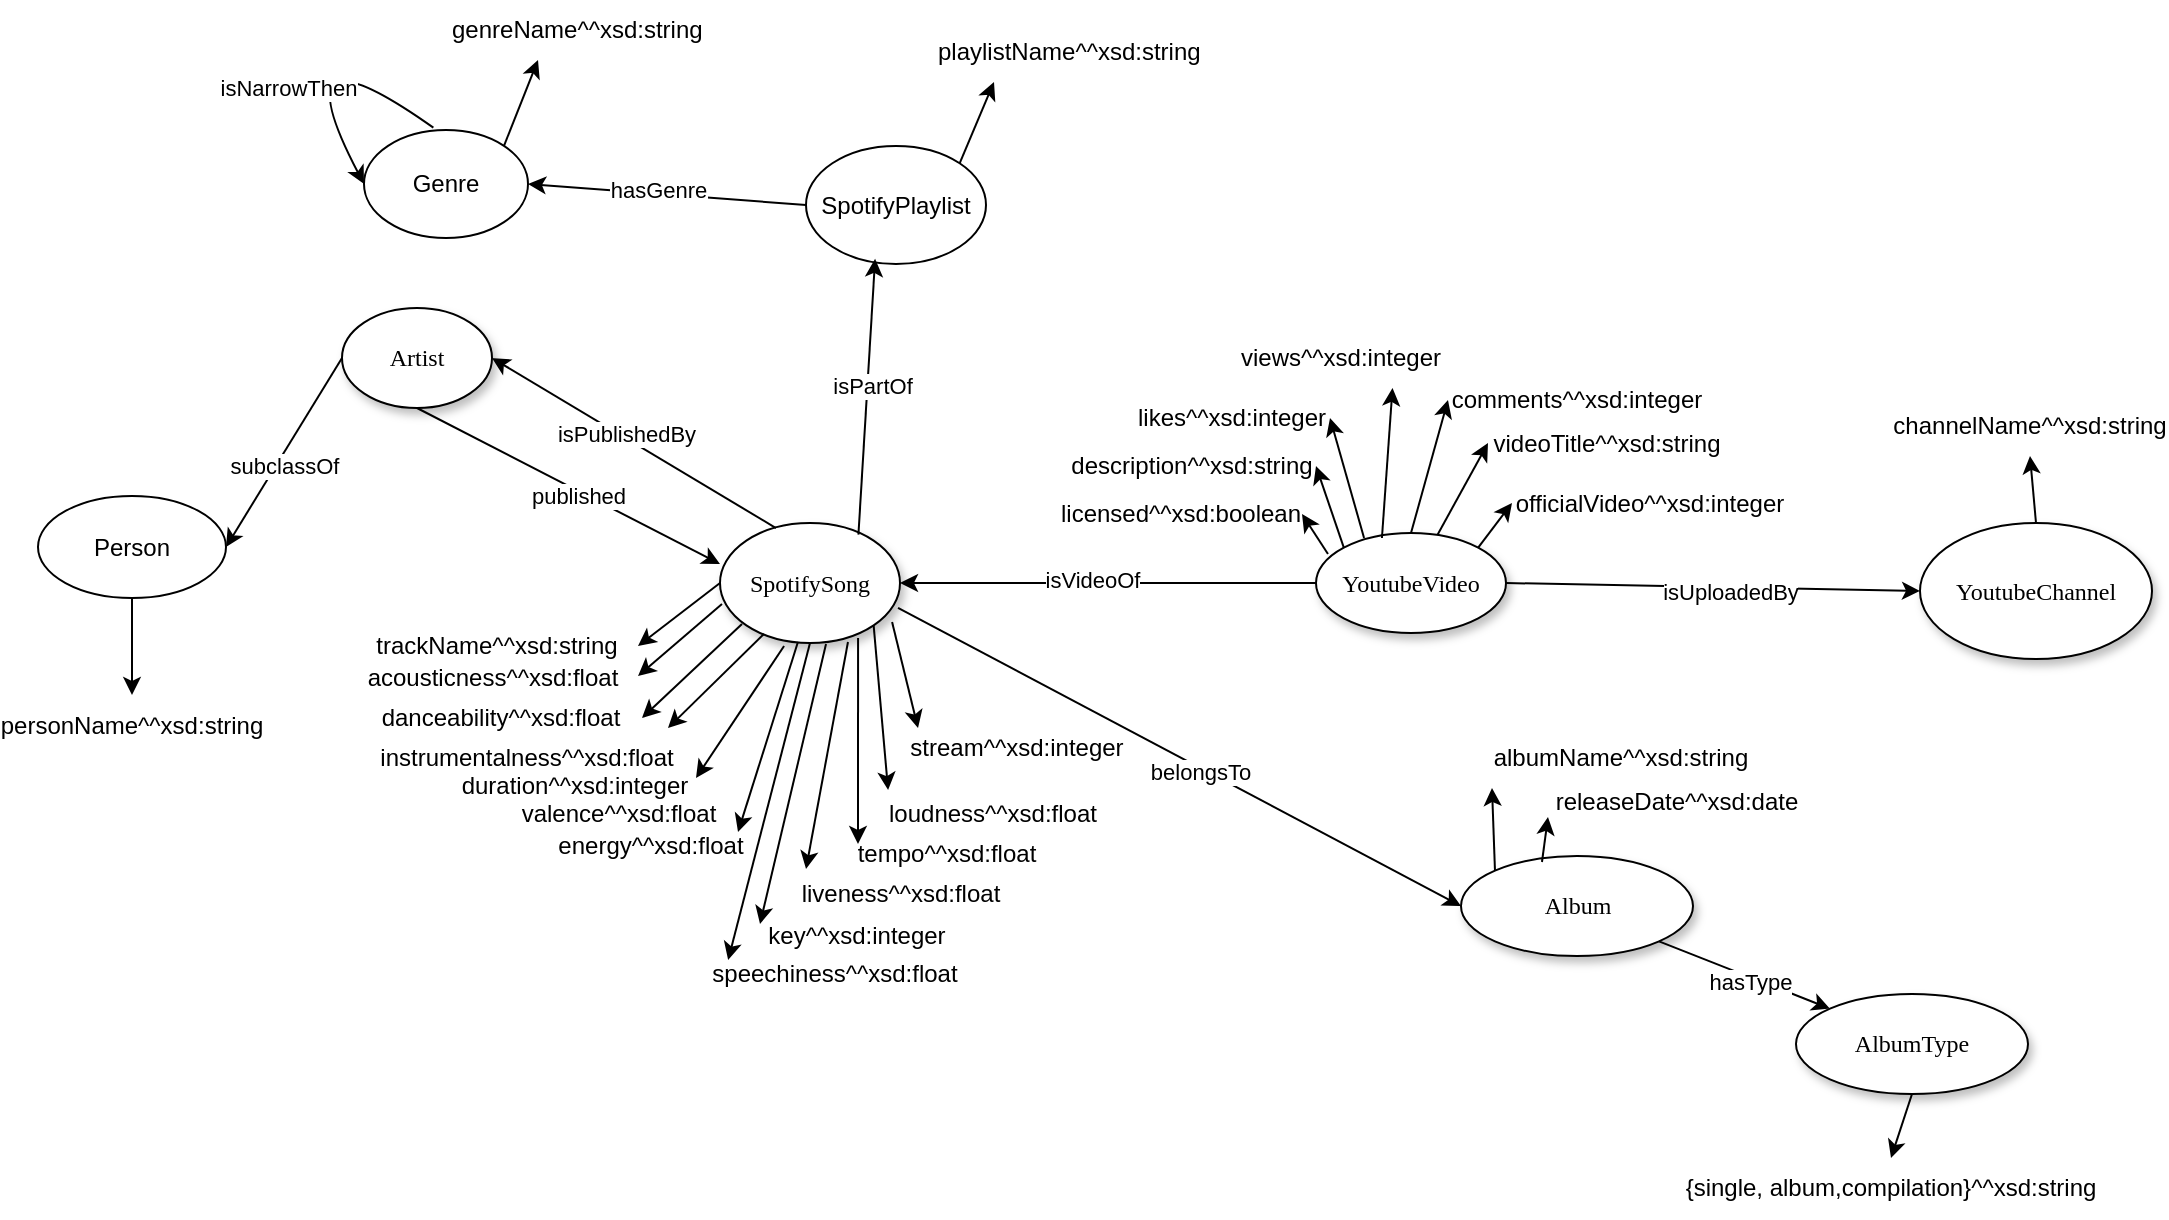 <mxfile version="22.1.0" type="device">
  <diagram name="Page-1" id="42789a77-a242-8287-6e28-9cd8cfd52e62">
    <mxGraphModel dx="547" dy="794" grid="0" gridSize="10" guides="1" tooltips="1" connect="1" arrows="1" fold="1" page="1" pageScale="1" pageWidth="1100" pageHeight="850" background="none" math="0" shadow="0">
      <root>
        <mxCell id="0" />
        <mxCell id="1" parent="0" />
        <mxCell id="1ea317790d2ca983-1" value="SpotifySong" style="ellipse;whiteSpace=wrap;html=1;rounded=0;shadow=1;comic=0;labelBackgroundColor=none;strokeWidth=1;fontFamily=Verdana;fontSize=12;align=center;" parent="1" vertex="1">
          <mxGeometry x="370" y="272.5" width="90" height="60" as="geometry" />
        </mxCell>
        <mxCell id="1ea317790d2ca983-2" value="&lt;span&gt;Album&lt;br&gt;&lt;/span&gt;" style="ellipse;whiteSpace=wrap;html=1;rounded=0;shadow=1;comic=0;labelBackgroundColor=none;strokeWidth=1;fontFamily=Verdana;fontSize=12;align=center;" parent="1" vertex="1">
          <mxGeometry x="740.5" y="439" width="116" height="50" as="geometry" />
        </mxCell>
        <mxCell id="1ea317790d2ca983-3" value="&lt;span&gt;Artist&lt;/span&gt;" style="ellipse;whiteSpace=wrap;html=1;rounded=0;shadow=1;comic=0;labelBackgroundColor=none;strokeWidth=1;fontFamily=Verdana;fontSize=12;align=center;" parent="1" vertex="1">
          <mxGeometry x="181" y="165" width="75" height="50" as="geometry" />
        </mxCell>
        <mxCell id="1ea317790d2ca983-9" value="YoutubeVideo" style="ellipse;whiteSpace=wrap;html=1;rounded=0;shadow=1;comic=0;labelBackgroundColor=none;strokeWidth=1;fontFamily=Verdana;fontSize=12;align=center;" parent="1" vertex="1">
          <mxGeometry x="668" y="277.5" width="95" height="50" as="geometry" />
        </mxCell>
        <mxCell id="1ea317790d2ca983-10" value="YoutubeChannel" style="ellipse;whiteSpace=wrap;html=1;rounded=0;shadow=1;comic=0;labelBackgroundColor=none;strokeWidth=1;fontFamily=Verdana;fontSize=12;align=center;" parent="1" vertex="1">
          <mxGeometry x="970" y="272.5" width="116" height="68" as="geometry" />
        </mxCell>
        <mxCell id="-lhkFG2HZT-Equ-z4yoy-32" value="channelName^^xsd:string" style="text;html=1;strokeColor=none;fillColor=none;align=center;verticalAlign=middle;whiteSpace=wrap;rounded=0;" parent="1" vertex="1">
          <mxGeometry x="995" y="209" width="60" height="30" as="geometry" />
        </mxCell>
        <mxCell id="S50ukumy_6wNUcAdJBcb-45" style="rounded=0;orthogonalLoop=1;jettySize=auto;html=1;exitX=1;exitY=0;exitDx=0;exitDy=0;entryX=0.75;entryY=1;entryDx=0;entryDy=0;" edge="1" parent="1" source="fviccIfsdbxI5g3kTzcu-1" target="fviccIfsdbxI5g3kTzcu-7">
          <mxGeometry relative="1" as="geometry" />
        </mxCell>
        <mxCell id="fviccIfsdbxI5g3kTzcu-1" value="Genre" style="ellipse;whiteSpace=wrap;html=1;" parent="1" vertex="1">
          <mxGeometry x="192" y="76" width="82" height="54" as="geometry" />
        </mxCell>
        <mxCell id="fviccIfsdbxI5g3kTzcu-4" value="Person" style="ellipse;whiteSpace=wrap;html=1;" parent="1" vertex="1">
          <mxGeometry x="29" y="259" width="94" height="51" as="geometry" />
        </mxCell>
        <mxCell id="fviccIfsdbxI5g3kTzcu-5" value="" style="endArrow=classic;html=1;rounded=0;exitX=0;exitY=0.5;exitDx=0;exitDy=0;entryX=1;entryY=0.5;entryDx=0;entryDy=0;" parent="1" source="1ea317790d2ca983-3" target="fviccIfsdbxI5g3kTzcu-4" edge="1">
          <mxGeometry width="50" height="50" relative="1" as="geometry">
            <mxPoint x="196.162" y="185.704" as="sourcePoint" />
            <mxPoint x="578" y="328.5" as="targetPoint" />
          </mxGeometry>
        </mxCell>
        <mxCell id="fviccIfsdbxI5g3kTzcu-6" value="subclassOf" style="edgeLabel;html=1;align=center;verticalAlign=middle;resizable=0;points=[];" parent="fviccIfsdbxI5g3kTzcu-5" vertex="1" connectable="0">
          <mxGeometry x="0.1" y="3" relative="1" as="geometry">
            <mxPoint as="offset" />
          </mxGeometry>
        </mxCell>
        <mxCell id="fviccIfsdbxI5g3kTzcu-7" value="genreName^^xsd:string" style="text;html=1;strokeColor=none;fillColor=none;align=left;verticalAlign=middle;whiteSpace=wrap;rounded=0;" parent="1" vertex="1">
          <mxGeometry x="234" y="11" width="60" height="30" as="geometry" />
        </mxCell>
        <mxCell id="fviccIfsdbxI5g3kTzcu-9" value="personName^^xsd:string" style="text;html=1;strokeColor=none;fillColor=none;align=center;verticalAlign=middle;whiteSpace=wrap;rounded=0;" parent="1" vertex="1">
          <mxGeometry x="46" y="358.5" width="60" height="30" as="geometry" />
        </mxCell>
        <mxCell id="S50ukumy_6wNUcAdJBcb-42" style="rounded=0;orthogonalLoop=1;jettySize=auto;html=1;exitX=1;exitY=0;exitDx=0;exitDy=0;entryX=0.5;entryY=1;entryDx=0;entryDy=0;" edge="1" parent="1" source="fviccIfsdbxI5g3kTzcu-11" target="S50ukumy_6wNUcAdJBcb-41">
          <mxGeometry relative="1" as="geometry" />
        </mxCell>
        <mxCell id="fviccIfsdbxI5g3kTzcu-11" value="SpotifyPlaylist" style="ellipse;whiteSpace=wrap;html=1;" parent="1" vertex="1">
          <mxGeometry x="413" y="84" width="90" height="59" as="geometry" />
        </mxCell>
        <mxCell id="fviccIfsdbxI5g3kTzcu-14" value="" style="endArrow=classic;html=1;rounded=0;exitX=0.769;exitY=0.097;exitDx=0;exitDy=0;exitPerimeter=0;entryX=0.384;entryY=0.956;entryDx=0;entryDy=0;entryPerimeter=0;" parent="1" source="1ea317790d2ca983-1" target="fviccIfsdbxI5g3kTzcu-11" edge="1">
          <mxGeometry width="50" height="50" relative="1" as="geometry">
            <mxPoint x="524" y="288" as="sourcePoint" />
            <mxPoint x="574" y="238" as="targetPoint" />
          </mxGeometry>
        </mxCell>
        <mxCell id="fviccIfsdbxI5g3kTzcu-15" value="isPartOf" style="edgeLabel;html=1;align=center;verticalAlign=middle;resizable=0;points=[];" parent="fviccIfsdbxI5g3kTzcu-14" vertex="1" connectable="0">
          <mxGeometry x="0.076" y="-2" relative="1" as="geometry">
            <mxPoint as="offset" />
          </mxGeometry>
        </mxCell>
        <mxCell id="fviccIfsdbxI5g3kTzcu-20" value="" style="curved=1;endArrow=classic;html=1;rounded=0;exitX=0.423;exitY=-0.022;exitDx=0;exitDy=0;exitPerimeter=0;entryX=0;entryY=0.5;entryDx=0;entryDy=0;" parent="1" source="fviccIfsdbxI5g3kTzcu-1" target="fviccIfsdbxI5g3kTzcu-1" edge="1">
          <mxGeometry width="50" height="50" relative="1" as="geometry">
            <mxPoint x="524" y="272" as="sourcePoint" />
            <mxPoint x="574" y="222" as="targetPoint" />
            <Array as="points">
              <mxPoint x="148" y="19" />
            </Array>
          </mxGeometry>
        </mxCell>
        <mxCell id="fviccIfsdbxI5g3kTzcu-21" value="isNarrowThen" style="edgeLabel;html=1;align=center;verticalAlign=middle;resizable=0;points=[];" parent="fviccIfsdbxI5g3kTzcu-20" vertex="1" connectable="0">
          <mxGeometry x="-0.577" y="5" relative="1" as="geometry">
            <mxPoint x="-37" y="-1" as="offset" />
          </mxGeometry>
        </mxCell>
        <mxCell id="S50ukumy_6wNUcAdJBcb-2" value="" style="endArrow=classic;html=1;rounded=0;entryX=0.5;entryY=1;entryDx=0;entryDy=0;exitX=0.5;exitY=0;exitDx=0;exitDy=0;" edge="1" parent="1" source="1ea317790d2ca983-10" target="-lhkFG2HZT-Equ-z4yoy-32">
          <mxGeometry width="50" height="50" relative="1" as="geometry">
            <mxPoint x="893" y="325" as="sourcePoint" />
            <mxPoint x="943" y="275" as="targetPoint" />
          </mxGeometry>
        </mxCell>
        <mxCell id="S50ukumy_6wNUcAdJBcb-4" value="comments^^xsd:integer" style="text;html=1;strokeColor=none;fillColor=none;align=center;verticalAlign=middle;whiteSpace=wrap;rounded=0;" vertex="1" parent="1">
          <mxGeometry x="734" y="196" width="129" height="30" as="geometry" />
        </mxCell>
        <mxCell id="S50ukumy_6wNUcAdJBcb-5" value="description^^xsd:string" style="text;html=1;strokeColor=none;fillColor=none;align=center;verticalAlign=middle;whiteSpace=wrap;rounded=0;" vertex="1" parent="1">
          <mxGeometry x="544" y="229" width="124" height="30" as="geometry" />
        </mxCell>
        <mxCell id="S50ukumy_6wNUcAdJBcb-6" value="licensed^^xsd:boolean" style="text;html=1;strokeColor=none;fillColor=none;align=center;verticalAlign=middle;whiteSpace=wrap;rounded=0;" vertex="1" parent="1">
          <mxGeometry x="540" y="253" width="121" height="30" as="geometry" />
        </mxCell>
        <mxCell id="S50ukumy_6wNUcAdJBcb-7" value="likes^^xsd:integer" style="text;html=1;strokeColor=none;fillColor=none;align=center;verticalAlign=middle;whiteSpace=wrap;rounded=0;" vertex="1" parent="1">
          <mxGeometry x="577" y="205" width="98" height="30" as="geometry" />
        </mxCell>
        <mxCell id="S50ukumy_6wNUcAdJBcb-17" value="" style="rounded=0;orthogonalLoop=1;jettySize=auto;html=1;entryX=0;entryY=0.5;entryDx=0;entryDy=0;" edge="1" parent="1" source="1ea317790d2ca983-9" target="S50ukumy_6wNUcAdJBcb-10">
          <mxGeometry relative="1" as="geometry" />
        </mxCell>
        <mxCell id="S50ukumy_6wNUcAdJBcb-8" value="officialVideo^^xsd:integer" style="text;html=1;strokeColor=none;fillColor=none;align=center;verticalAlign=middle;whiteSpace=wrap;rounded=0;" vertex="1" parent="1">
          <mxGeometry x="766" y="247.5" width="138" height="30" as="geometry" />
        </mxCell>
        <mxCell id="S50ukumy_6wNUcAdJBcb-9" value="views^^xsd:integer" style="text;html=1;strokeColor=none;fillColor=none;align=center;verticalAlign=middle;whiteSpace=wrap;rounded=0;" vertex="1" parent="1">
          <mxGeometry x="629" y="175" width="103" height="30" as="geometry" />
        </mxCell>
        <mxCell id="S50ukumy_6wNUcAdJBcb-10" value="videoTitle^^xsd:string" style="text;html=1;strokeColor=none;fillColor=none;align=center;verticalAlign=middle;whiteSpace=wrap;rounded=0;" vertex="1" parent="1">
          <mxGeometry x="754" y="217.5" width="119" height="30" as="geometry" />
        </mxCell>
        <mxCell id="S50ukumy_6wNUcAdJBcb-11" value="" style="endArrow=classic;html=1;rounded=0;exitX=0.063;exitY=0.21;exitDx=0;exitDy=0;exitPerimeter=0;entryX=1;entryY=0.5;entryDx=0;entryDy=0;" edge="1" parent="1" source="1ea317790d2ca983-9" target="S50ukumy_6wNUcAdJBcb-6">
          <mxGeometry width="50" height="50" relative="1" as="geometry">
            <mxPoint x="604" y="407" as="sourcePoint" />
            <mxPoint x="628" y="283" as="targetPoint" />
          </mxGeometry>
        </mxCell>
        <mxCell id="S50ukumy_6wNUcAdJBcb-12" value="" style="endArrow=classic;html=1;rounded=0;exitX=0;exitY=0;exitDx=0;exitDy=0;entryX=1;entryY=0.5;entryDx=0;entryDy=0;" edge="1" parent="1" source="1ea317790d2ca983-9" target="S50ukumy_6wNUcAdJBcb-5">
          <mxGeometry width="50" height="50" relative="1" as="geometry">
            <mxPoint x="684" y="298" as="sourcePoint" />
            <mxPoint x="678" y="239" as="targetPoint" />
          </mxGeometry>
        </mxCell>
        <mxCell id="S50ukumy_6wNUcAdJBcb-13" value="" style="endArrow=classic;html=1;rounded=0;exitX=0.253;exitY=0.05;exitDx=0;exitDy=0;entryX=1;entryY=0.5;entryDx=0;entryDy=0;exitPerimeter=0;" edge="1" parent="1" source="1ea317790d2ca983-9" target="S50ukumy_6wNUcAdJBcb-7">
          <mxGeometry width="50" height="50" relative="1" as="geometry">
            <mxPoint x="699" y="288" as="sourcePoint" />
            <mxPoint x="674" y="258" as="targetPoint" />
          </mxGeometry>
        </mxCell>
        <mxCell id="S50ukumy_6wNUcAdJBcb-14" value="" style="endArrow=classic;html=1;rounded=0;entryX=0.75;entryY=1;entryDx=0;entryDy=0;exitX=0.347;exitY=0.05;exitDx=0;exitDy=0;exitPerimeter=0;" edge="1" parent="1" source="1ea317790d2ca983-9" target="S50ukumy_6wNUcAdJBcb-9">
          <mxGeometry width="50" height="50" relative="1" as="geometry">
            <mxPoint x="704" y="276" as="sourcePoint" />
            <mxPoint x="673.5" y="210" as="targetPoint" />
          </mxGeometry>
        </mxCell>
        <mxCell id="S50ukumy_6wNUcAdJBcb-16" value="" style="endArrow=classic;html=1;rounded=0;entryX=0;entryY=0.5;entryDx=0;entryDy=0;exitX=1;exitY=0;exitDx=0;exitDy=0;" edge="1" parent="1" source="1ea317790d2ca983-9" target="S50ukumy_6wNUcAdJBcb-8">
          <mxGeometry width="50" height="50" relative="1" as="geometry">
            <mxPoint x="711" y="290" as="sourcePoint" />
            <mxPoint x="698" y="219" as="targetPoint" />
          </mxGeometry>
        </mxCell>
        <mxCell id="S50ukumy_6wNUcAdJBcb-18" value="" style="endArrow=classic;html=1;rounded=0;entryX=0;entryY=0.5;entryDx=0;entryDy=0;exitX=0.5;exitY=0;exitDx=0;exitDy=0;" edge="1" parent="1" source="1ea317790d2ca983-9" target="S50ukumy_6wNUcAdJBcb-4">
          <mxGeometry width="50" height="50" relative="1" as="geometry">
            <mxPoint x="711" y="290" as="sourcePoint" />
            <mxPoint x="698" y="219" as="targetPoint" />
          </mxGeometry>
        </mxCell>
        <mxCell id="S50ukumy_6wNUcAdJBcb-19" value="" style="endArrow=classic;html=1;rounded=0;exitX=1;exitY=0.5;exitDx=0;exitDy=0;entryX=0;entryY=0.5;entryDx=0;entryDy=0;" edge="1" parent="1" source="1ea317790d2ca983-9" target="1ea317790d2ca983-10">
          <mxGeometry width="50" height="50" relative="1" as="geometry">
            <mxPoint x="449" y="288" as="sourcePoint" />
            <mxPoint x="791" y="329" as="targetPoint" />
          </mxGeometry>
        </mxCell>
        <mxCell id="S50ukumy_6wNUcAdJBcb-20" value="isUploadedBy" style="edgeLabel;html=1;align=center;verticalAlign=middle;resizable=0;points=[];" vertex="1" connectable="0" parent="S50ukumy_6wNUcAdJBcb-19">
          <mxGeometry x="0.076" y="-2" relative="1" as="geometry">
            <mxPoint as="offset" />
          </mxGeometry>
        </mxCell>
        <mxCell id="S50ukumy_6wNUcAdJBcb-21" value="" style="endArrow=classic;html=1;rounded=0;exitX=0;exitY=0.5;exitDx=0;exitDy=0;entryX=1;entryY=0.5;entryDx=0;entryDy=0;" edge="1" parent="1" source="1ea317790d2ca983-9" target="1ea317790d2ca983-1">
          <mxGeometry width="50" height="50" relative="1" as="geometry">
            <mxPoint x="773" y="313" as="sourcePoint" />
            <mxPoint x="612" y="311" as="targetPoint" />
          </mxGeometry>
        </mxCell>
        <mxCell id="S50ukumy_6wNUcAdJBcb-22" value="isVideoOf" style="edgeLabel;html=1;align=center;verticalAlign=middle;resizable=0;points=[];" vertex="1" connectable="0" parent="S50ukumy_6wNUcAdJBcb-21">
          <mxGeometry x="0.076" y="-2" relative="1" as="geometry">
            <mxPoint as="offset" />
          </mxGeometry>
        </mxCell>
        <mxCell id="S50ukumy_6wNUcAdJBcb-23" value="" style="endArrow=classic;html=1;rounded=0;exitX=0.989;exitY=0.708;exitDx=0;exitDy=0;entryX=0;entryY=0.5;entryDx=0;entryDy=0;exitPerimeter=0;" edge="1" parent="1" source="1ea317790d2ca983-1" target="1ea317790d2ca983-2">
          <mxGeometry width="50" height="50" relative="1" as="geometry">
            <mxPoint x="678" y="313" as="sourcePoint" />
            <mxPoint x="470" y="313" as="targetPoint" />
          </mxGeometry>
        </mxCell>
        <mxCell id="S50ukumy_6wNUcAdJBcb-24" value="belongsTo" style="edgeLabel;html=1;align=center;verticalAlign=middle;resizable=0;points=[];" vertex="1" connectable="0" parent="S50ukumy_6wNUcAdJBcb-23">
          <mxGeometry x="0.076" y="-2" relative="1" as="geometry">
            <mxPoint as="offset" />
          </mxGeometry>
        </mxCell>
        <mxCell id="S50ukumy_6wNUcAdJBcb-25" value="albumName^^xsd:string" style="text;html=1;strokeColor=none;fillColor=none;align=center;verticalAlign=middle;whiteSpace=wrap;rounded=0;" vertex="1" parent="1">
          <mxGeometry x="756" y="375" width="129" height="30" as="geometry" />
        </mxCell>
        <mxCell id="S50ukumy_6wNUcAdJBcb-26" value="releaseDate^^xsd:date" style="text;html=1;strokeColor=none;fillColor=none;align=center;verticalAlign=middle;whiteSpace=wrap;rounded=0;" vertex="1" parent="1">
          <mxGeometry x="784" y="397" width="129" height="30" as="geometry" />
        </mxCell>
        <mxCell id="S50ukumy_6wNUcAdJBcb-27" value="" style="endArrow=classic;html=1;rounded=0;entryX=0;entryY=1;entryDx=0;entryDy=0;exitX=0;exitY=0;exitDx=0;exitDy=0;" edge="1" parent="1" source="1ea317790d2ca983-2" target="S50ukumy_6wNUcAdJBcb-25">
          <mxGeometry width="50" height="50" relative="1" as="geometry">
            <mxPoint x="759" y="295" as="sourcePoint" />
            <mxPoint x="776" y="273" as="targetPoint" />
          </mxGeometry>
        </mxCell>
        <mxCell id="S50ukumy_6wNUcAdJBcb-28" value="" style="endArrow=classic;html=1;rounded=0;entryX=0;entryY=0.75;entryDx=0;entryDy=0;exitX=0.349;exitY=0.06;exitDx=0;exitDy=0;exitPerimeter=0;" edge="1" parent="1" source="1ea317790d2ca983-2" target="S50ukumy_6wNUcAdJBcb-26">
          <mxGeometry width="50" height="50" relative="1" as="geometry">
            <mxPoint x="767" y="456" as="sourcePoint" />
            <mxPoint x="766" y="415" as="targetPoint" />
          </mxGeometry>
        </mxCell>
        <mxCell id="S50ukumy_6wNUcAdJBcb-29" value="&lt;span&gt;AlbumType&lt;br&gt;&lt;/span&gt;" style="ellipse;whiteSpace=wrap;html=1;rounded=0;shadow=1;comic=0;labelBackgroundColor=none;strokeWidth=1;fontFamily=Verdana;fontSize=12;align=center;" vertex="1" parent="1">
          <mxGeometry x="908" y="508" width="116" height="50" as="geometry" />
        </mxCell>
        <mxCell id="S50ukumy_6wNUcAdJBcb-31" value="" style="endArrow=classic;html=1;rounded=0;exitX=1;exitY=1;exitDx=0;exitDy=0;entryX=0;entryY=0;entryDx=0;entryDy=0;" edge="1" parent="1" source="1ea317790d2ca983-2" target="S50ukumy_6wNUcAdJBcb-29">
          <mxGeometry width="50" height="50" relative="1" as="geometry">
            <mxPoint x="469" y="325" as="sourcePoint" />
            <mxPoint x="751" y="474" as="targetPoint" />
          </mxGeometry>
        </mxCell>
        <mxCell id="S50ukumy_6wNUcAdJBcb-32" value="hasType" style="edgeLabel;html=1;align=center;verticalAlign=middle;resizable=0;points=[];" vertex="1" connectable="0" parent="S50ukumy_6wNUcAdJBcb-31">
          <mxGeometry x="0.076" y="-2" relative="1" as="geometry">
            <mxPoint as="offset" />
          </mxGeometry>
        </mxCell>
        <mxCell id="S50ukumy_6wNUcAdJBcb-33" value="{single, album,compilation}^^xsd:string" style="text;html=1;strokeColor=none;fillColor=none;align=center;verticalAlign=middle;whiteSpace=wrap;rounded=0;" vertex="1" parent="1">
          <mxGeometry x="846" y="590" width="219" height="30" as="geometry" />
        </mxCell>
        <mxCell id="S50ukumy_6wNUcAdJBcb-34" value="" style="endArrow=classic;html=1;rounded=0;entryX=0.5;entryY=0;entryDx=0;entryDy=0;exitX=0.5;exitY=1;exitDx=0;exitDy=0;" edge="1" parent="1" source="S50ukumy_6wNUcAdJBcb-29" target="S50ukumy_6wNUcAdJBcb-33">
          <mxGeometry width="50" height="50" relative="1" as="geometry">
            <mxPoint x="767" y="456" as="sourcePoint" />
            <mxPoint x="766" y="415" as="targetPoint" />
          </mxGeometry>
        </mxCell>
        <mxCell id="S50ukumy_6wNUcAdJBcb-35" value="" style="endArrow=classic;html=1;rounded=0;exitX=0.5;exitY=1;exitDx=0;exitDy=0;entryX=0.5;entryY=0;entryDx=0;entryDy=0;" edge="1" parent="1" source="fviccIfsdbxI5g3kTzcu-4" target="fviccIfsdbxI5g3kTzcu-9">
          <mxGeometry width="50" height="50" relative="1" as="geometry">
            <mxPoint x="281" y="229" as="sourcePoint" />
            <mxPoint x="249" y="174" as="targetPoint" />
          </mxGeometry>
        </mxCell>
        <mxCell id="S50ukumy_6wNUcAdJBcb-37" value="" style="endArrow=classic;html=1;rounded=0;entryX=1;entryY=0.5;entryDx=0;entryDy=0;exitX=0.311;exitY=0.042;exitDx=0;exitDy=0;exitPerimeter=0;" edge="1" parent="1" source="1ea317790d2ca983-1" target="1ea317790d2ca983-3">
          <mxGeometry width="50" height="50" relative="1" as="geometry">
            <mxPoint x="387" y="275" as="sourcePoint" />
            <mxPoint x="365" y="125" as="targetPoint" />
          </mxGeometry>
        </mxCell>
        <mxCell id="S50ukumy_6wNUcAdJBcb-38" value="isPublishedBy" style="edgeLabel;html=1;align=center;verticalAlign=middle;resizable=0;points=[];" vertex="1" connectable="0" parent="S50ukumy_6wNUcAdJBcb-37">
          <mxGeometry x="0.076" y="-2" relative="1" as="geometry">
            <mxPoint as="offset" />
          </mxGeometry>
        </mxCell>
        <mxCell id="S50ukumy_6wNUcAdJBcb-39" value="" style="endArrow=classic;html=1;rounded=0;exitX=0.5;exitY=1;exitDx=0;exitDy=0;entryX=0;entryY=0.342;entryDx=0;entryDy=0;entryPerimeter=0;" edge="1" parent="1" source="1ea317790d2ca983-3" target="1ea317790d2ca983-1">
          <mxGeometry width="50" height="50" relative="1" as="geometry">
            <mxPoint x="350" y="320" as="sourcePoint" />
            <mxPoint x="219" y="235" as="targetPoint" />
          </mxGeometry>
        </mxCell>
        <mxCell id="S50ukumy_6wNUcAdJBcb-40" value="published" style="edgeLabel;html=1;align=center;verticalAlign=middle;resizable=0;points=[];" vertex="1" connectable="0" parent="S50ukumy_6wNUcAdJBcb-39">
          <mxGeometry x="0.076" y="-2" relative="1" as="geometry">
            <mxPoint as="offset" />
          </mxGeometry>
        </mxCell>
        <mxCell id="S50ukumy_6wNUcAdJBcb-41" value="playlistName^^xsd:string" style="text;html=1;strokeColor=none;fillColor=none;align=left;verticalAlign=middle;whiteSpace=wrap;rounded=0;" vertex="1" parent="1">
          <mxGeometry x="477" y="22" width="60" height="30" as="geometry" />
        </mxCell>
        <mxCell id="S50ukumy_6wNUcAdJBcb-43" value="" style="endArrow=classic;html=1;rounded=0;exitX=0;exitY=0.5;exitDx=0;exitDy=0;entryX=1;entryY=0.5;entryDx=0;entryDy=0;" edge="1" parent="1" source="fviccIfsdbxI5g3kTzcu-11" target="fviccIfsdbxI5g3kTzcu-1">
          <mxGeometry width="50" height="50" relative="1" as="geometry">
            <mxPoint x="449" y="288" as="sourcePoint" />
            <mxPoint x="458" y="150" as="targetPoint" />
          </mxGeometry>
        </mxCell>
        <mxCell id="S50ukumy_6wNUcAdJBcb-44" value="hasGenre" style="edgeLabel;html=1;align=center;verticalAlign=middle;resizable=0;points=[];" vertex="1" connectable="0" parent="S50ukumy_6wNUcAdJBcb-43">
          <mxGeometry x="0.076" y="-2" relative="1" as="geometry">
            <mxPoint as="offset" />
          </mxGeometry>
        </mxCell>
        <mxCell id="S50ukumy_6wNUcAdJBcb-46" value="acousticness^^xsd:float" style="text;html=1;strokeColor=none;fillColor=none;align=center;verticalAlign=middle;whiteSpace=wrap;rounded=0;" vertex="1" parent="1">
          <mxGeometry x="186" y="335" width="141" height="30" as="geometry" />
        </mxCell>
        <mxCell id="S50ukumy_6wNUcAdJBcb-47" value="danceability^^xsd:float" style="text;html=1;strokeColor=none;fillColor=none;align=center;verticalAlign=middle;whiteSpace=wrap;rounded=0;" vertex="1" parent="1">
          <mxGeometry x="190" y="355" width="141" height="30" as="geometry" />
        </mxCell>
        <mxCell id="S50ukumy_6wNUcAdJBcb-48" value="duration^^xsd:integer" style="text;html=1;strokeColor=none;fillColor=none;align=center;verticalAlign=middle;whiteSpace=wrap;rounded=0;" vertex="1" parent="1">
          <mxGeometry x="227" y="388.5" width="141" height="30" as="geometry" />
        </mxCell>
        <mxCell id="S50ukumy_6wNUcAdJBcb-49" value="energy^^xsd:float" style="text;html=1;strokeColor=none;fillColor=none;align=center;verticalAlign=middle;whiteSpace=wrap;rounded=0;" vertex="1" parent="1">
          <mxGeometry x="265" y="418.5" width="141" height="30" as="geometry" />
        </mxCell>
        <mxCell id="S50ukumy_6wNUcAdJBcb-50" value="instrumentalness^^xsd:float" style="text;html=1;strokeColor=none;fillColor=none;align=center;verticalAlign=middle;whiteSpace=wrap;rounded=0;" vertex="1" parent="1">
          <mxGeometry x="203" y="375" width="141" height="30" as="geometry" />
        </mxCell>
        <mxCell id="S50ukumy_6wNUcAdJBcb-51" value="key^^xsd:integer" style="text;html=1;strokeColor=none;fillColor=none;align=center;verticalAlign=middle;whiteSpace=wrap;rounded=0;" vertex="1" parent="1">
          <mxGeometry x="368" y="464" width="141" height="30" as="geometry" />
        </mxCell>
        <mxCell id="S50ukumy_6wNUcAdJBcb-52" value="liveness^^xsd:float" style="text;html=1;strokeColor=none;fillColor=none;align=center;verticalAlign=middle;whiteSpace=wrap;rounded=0;" vertex="1" parent="1">
          <mxGeometry x="390" y="443" width="141" height="30" as="geometry" />
        </mxCell>
        <mxCell id="S50ukumy_6wNUcAdJBcb-53" value="loudness^^xsd:float" style="text;html=1;strokeColor=none;fillColor=none;align=center;verticalAlign=middle;whiteSpace=wrap;rounded=0;" vertex="1" parent="1">
          <mxGeometry x="436" y="403" width="141" height="30" as="geometry" />
        </mxCell>
        <mxCell id="S50ukumy_6wNUcAdJBcb-54" value="speechiness^^xsd:float" style="text;html=1;strokeColor=none;fillColor=none;align=center;verticalAlign=middle;whiteSpace=wrap;rounded=0;" vertex="1" parent="1">
          <mxGeometry x="357" y="483" width="141" height="30" as="geometry" />
        </mxCell>
        <mxCell id="S50ukumy_6wNUcAdJBcb-55" value="stream^^xsd:integer" style="text;html=1;strokeColor=none;fillColor=none;align=center;verticalAlign=middle;whiteSpace=wrap;rounded=0;" vertex="1" parent="1">
          <mxGeometry x="448" y="370" width="141" height="30" as="geometry" />
        </mxCell>
        <mxCell id="S50ukumy_6wNUcAdJBcb-56" value="tempo^^xsd:float" style="text;html=1;strokeColor=none;fillColor=none;align=center;verticalAlign=middle;whiteSpace=wrap;rounded=0;" vertex="1" parent="1">
          <mxGeometry x="413" y="423" width="141" height="30" as="geometry" />
        </mxCell>
        <mxCell id="S50ukumy_6wNUcAdJBcb-57" value="valence^^xsd:float" style="text;html=1;strokeColor=none;fillColor=none;align=center;verticalAlign=middle;whiteSpace=wrap;rounded=0;" vertex="1" parent="1">
          <mxGeometry x="249" y="403" width="141" height="30" as="geometry" />
        </mxCell>
        <mxCell id="S50ukumy_6wNUcAdJBcb-58" value="trackName^^xsd:string" style="text;html=1;strokeColor=none;fillColor=none;align=center;verticalAlign=middle;whiteSpace=wrap;rounded=0;" vertex="1" parent="1">
          <mxGeometry x="188" y="319" width="141" height="30" as="geometry" />
        </mxCell>
        <mxCell id="S50ukumy_6wNUcAdJBcb-61" style="rounded=0;orthogonalLoop=1;jettySize=auto;html=1;exitX=0;exitY=0.5;exitDx=0;exitDy=0;entryX=1;entryY=0.5;entryDx=0;entryDy=0;" edge="1" parent="1" source="1ea317790d2ca983-1" target="S50ukumy_6wNUcAdJBcb-58">
          <mxGeometry relative="1" as="geometry">
            <mxPoint x="386" y="389.5" as="sourcePoint" />
            <mxPoint x="403" y="346.5" as="targetPoint" />
          </mxGeometry>
        </mxCell>
        <mxCell id="S50ukumy_6wNUcAdJBcb-62" style="rounded=0;orthogonalLoop=1;jettySize=auto;html=1;exitX=0.011;exitY=0.675;exitDx=0;exitDy=0;entryX=1;entryY=1;entryDx=0;entryDy=0;exitPerimeter=0;" edge="1" parent="1" source="1ea317790d2ca983-1" target="S50ukumy_6wNUcAdJBcb-58">
          <mxGeometry relative="1" as="geometry">
            <mxPoint x="380" y="313" as="sourcePoint" />
            <mxPoint x="339" y="344" as="targetPoint" />
          </mxGeometry>
        </mxCell>
        <mxCell id="S50ukumy_6wNUcAdJBcb-63" style="rounded=0;orthogonalLoop=1;jettySize=auto;html=1;exitX=0.011;exitY=0.675;exitDx=0;exitDy=0;entryX=1;entryY=0.5;entryDx=0;entryDy=0;exitPerimeter=0;" edge="1" parent="1" target="S50ukumy_6wNUcAdJBcb-47">
          <mxGeometry relative="1" as="geometry">
            <mxPoint x="381" y="323" as="sourcePoint" />
            <mxPoint x="339" y="359" as="targetPoint" />
          </mxGeometry>
        </mxCell>
        <mxCell id="S50ukumy_6wNUcAdJBcb-64" style="rounded=0;orthogonalLoop=1;jettySize=auto;html=1;exitX=0.244;exitY=0.925;exitDx=0;exitDy=0;entryX=1;entryY=0;entryDx=0;entryDy=0;exitPerimeter=0;" edge="1" parent="1" source="1ea317790d2ca983-1" target="S50ukumy_6wNUcAdJBcb-50">
          <mxGeometry relative="1" as="geometry">
            <mxPoint x="391" y="333" as="sourcePoint" />
            <mxPoint x="345" y="378" as="targetPoint" />
          </mxGeometry>
        </mxCell>
        <mxCell id="S50ukumy_6wNUcAdJBcb-65" style="rounded=0;orthogonalLoop=1;jettySize=auto;html=1;exitX=0.356;exitY=1.025;exitDx=0;exitDy=0;exitPerimeter=0;" edge="1" parent="1" source="1ea317790d2ca983-1">
          <mxGeometry relative="1" as="geometry">
            <mxPoint x="402" y="338" as="sourcePoint" />
            <mxPoint x="358" y="400" as="targetPoint" />
          </mxGeometry>
        </mxCell>
        <mxCell id="S50ukumy_6wNUcAdJBcb-66" style="rounded=0;orthogonalLoop=1;jettySize=auto;html=1;exitX=0.433;exitY=0.992;exitDx=0;exitDy=0;exitPerimeter=0;entryX=0.922;entryY=0.8;entryDx=0;entryDy=0;entryPerimeter=0;" edge="1" parent="1" source="1ea317790d2ca983-1" target="S50ukumy_6wNUcAdJBcb-57">
          <mxGeometry relative="1" as="geometry">
            <mxPoint x="412" y="344" as="sourcePoint" />
            <mxPoint x="368" y="410" as="targetPoint" />
          </mxGeometry>
        </mxCell>
        <mxCell id="S50ukumy_6wNUcAdJBcb-67" style="rounded=0;orthogonalLoop=1;jettySize=auto;html=1;exitX=0.5;exitY=1;exitDx=0;exitDy=0;entryX=0.121;entryY=0.267;entryDx=0;entryDy=0;entryPerimeter=0;" edge="1" parent="1" source="1ea317790d2ca983-1" target="S50ukumy_6wNUcAdJBcb-54">
          <mxGeometry relative="1" as="geometry">
            <mxPoint x="419" y="342" as="sourcePoint" />
            <mxPoint x="389" y="437" as="targetPoint" />
          </mxGeometry>
        </mxCell>
        <mxCell id="S50ukumy_6wNUcAdJBcb-68" style="rounded=0;orthogonalLoop=1;jettySize=auto;html=1;exitX=0.589;exitY=1.008;exitDx=0;exitDy=0;exitPerimeter=0;entryX=0.156;entryY=0.3;entryDx=0;entryDy=0;entryPerimeter=0;" edge="1" parent="1" source="1ea317790d2ca983-1" target="S50ukumy_6wNUcAdJBcb-51">
          <mxGeometry relative="1" as="geometry">
            <mxPoint x="425" y="343" as="sourcePoint" />
            <mxPoint x="409" y="432" as="targetPoint" />
          </mxGeometry>
        </mxCell>
        <mxCell id="S50ukumy_6wNUcAdJBcb-69" style="rounded=0;orthogonalLoop=1;jettySize=auto;html=1;exitX=0.711;exitY=0.992;exitDx=0;exitDy=0;exitPerimeter=0;entryX=0;entryY=0.75;entryDx=0;entryDy=0;" edge="1" parent="1" source="1ea317790d2ca983-1" target="S50ukumy_6wNUcAdJBcb-56">
          <mxGeometry relative="1" as="geometry">
            <mxPoint x="433" y="343" as="sourcePoint" />
            <mxPoint x="400" y="483" as="targetPoint" />
          </mxGeometry>
        </mxCell>
        <mxCell id="S50ukumy_6wNUcAdJBcb-70" style="rounded=0;orthogonalLoop=1;jettySize=auto;html=1;exitX=0.767;exitY=0.958;exitDx=0;exitDy=0;exitPerimeter=0;" edge="1" parent="1" source="1ea317790d2ca983-1">
          <mxGeometry relative="1" as="geometry">
            <mxPoint x="444" y="342" as="sourcePoint" />
            <mxPoint x="439" y="433" as="targetPoint" />
          </mxGeometry>
        </mxCell>
        <mxCell id="S50ukumy_6wNUcAdJBcb-72" style="rounded=0;orthogonalLoop=1;jettySize=auto;html=1;exitX=1;exitY=1;exitDx=0;exitDy=0;entryX=0.128;entryY=0.1;entryDx=0;entryDy=0;entryPerimeter=0;" edge="1" parent="1" source="1ea317790d2ca983-1" target="S50ukumy_6wNUcAdJBcb-53">
          <mxGeometry relative="1" as="geometry">
            <mxPoint x="449" y="340" as="sourcePoint" />
            <mxPoint x="449" y="443" as="targetPoint" />
          </mxGeometry>
        </mxCell>
        <mxCell id="S50ukumy_6wNUcAdJBcb-73" style="rounded=0;orthogonalLoop=1;jettySize=auto;html=1;exitX=0.956;exitY=0.825;exitDx=0;exitDy=0;entryX=0.149;entryY=0.167;entryDx=0;entryDy=0;entryPerimeter=0;exitPerimeter=0;" edge="1" parent="1" source="1ea317790d2ca983-1" target="S50ukumy_6wNUcAdJBcb-55">
          <mxGeometry relative="1" as="geometry">
            <mxPoint x="457" y="334" as="sourcePoint" />
            <mxPoint x="464" y="416" as="targetPoint" />
          </mxGeometry>
        </mxCell>
      </root>
    </mxGraphModel>
  </diagram>
</mxfile>

